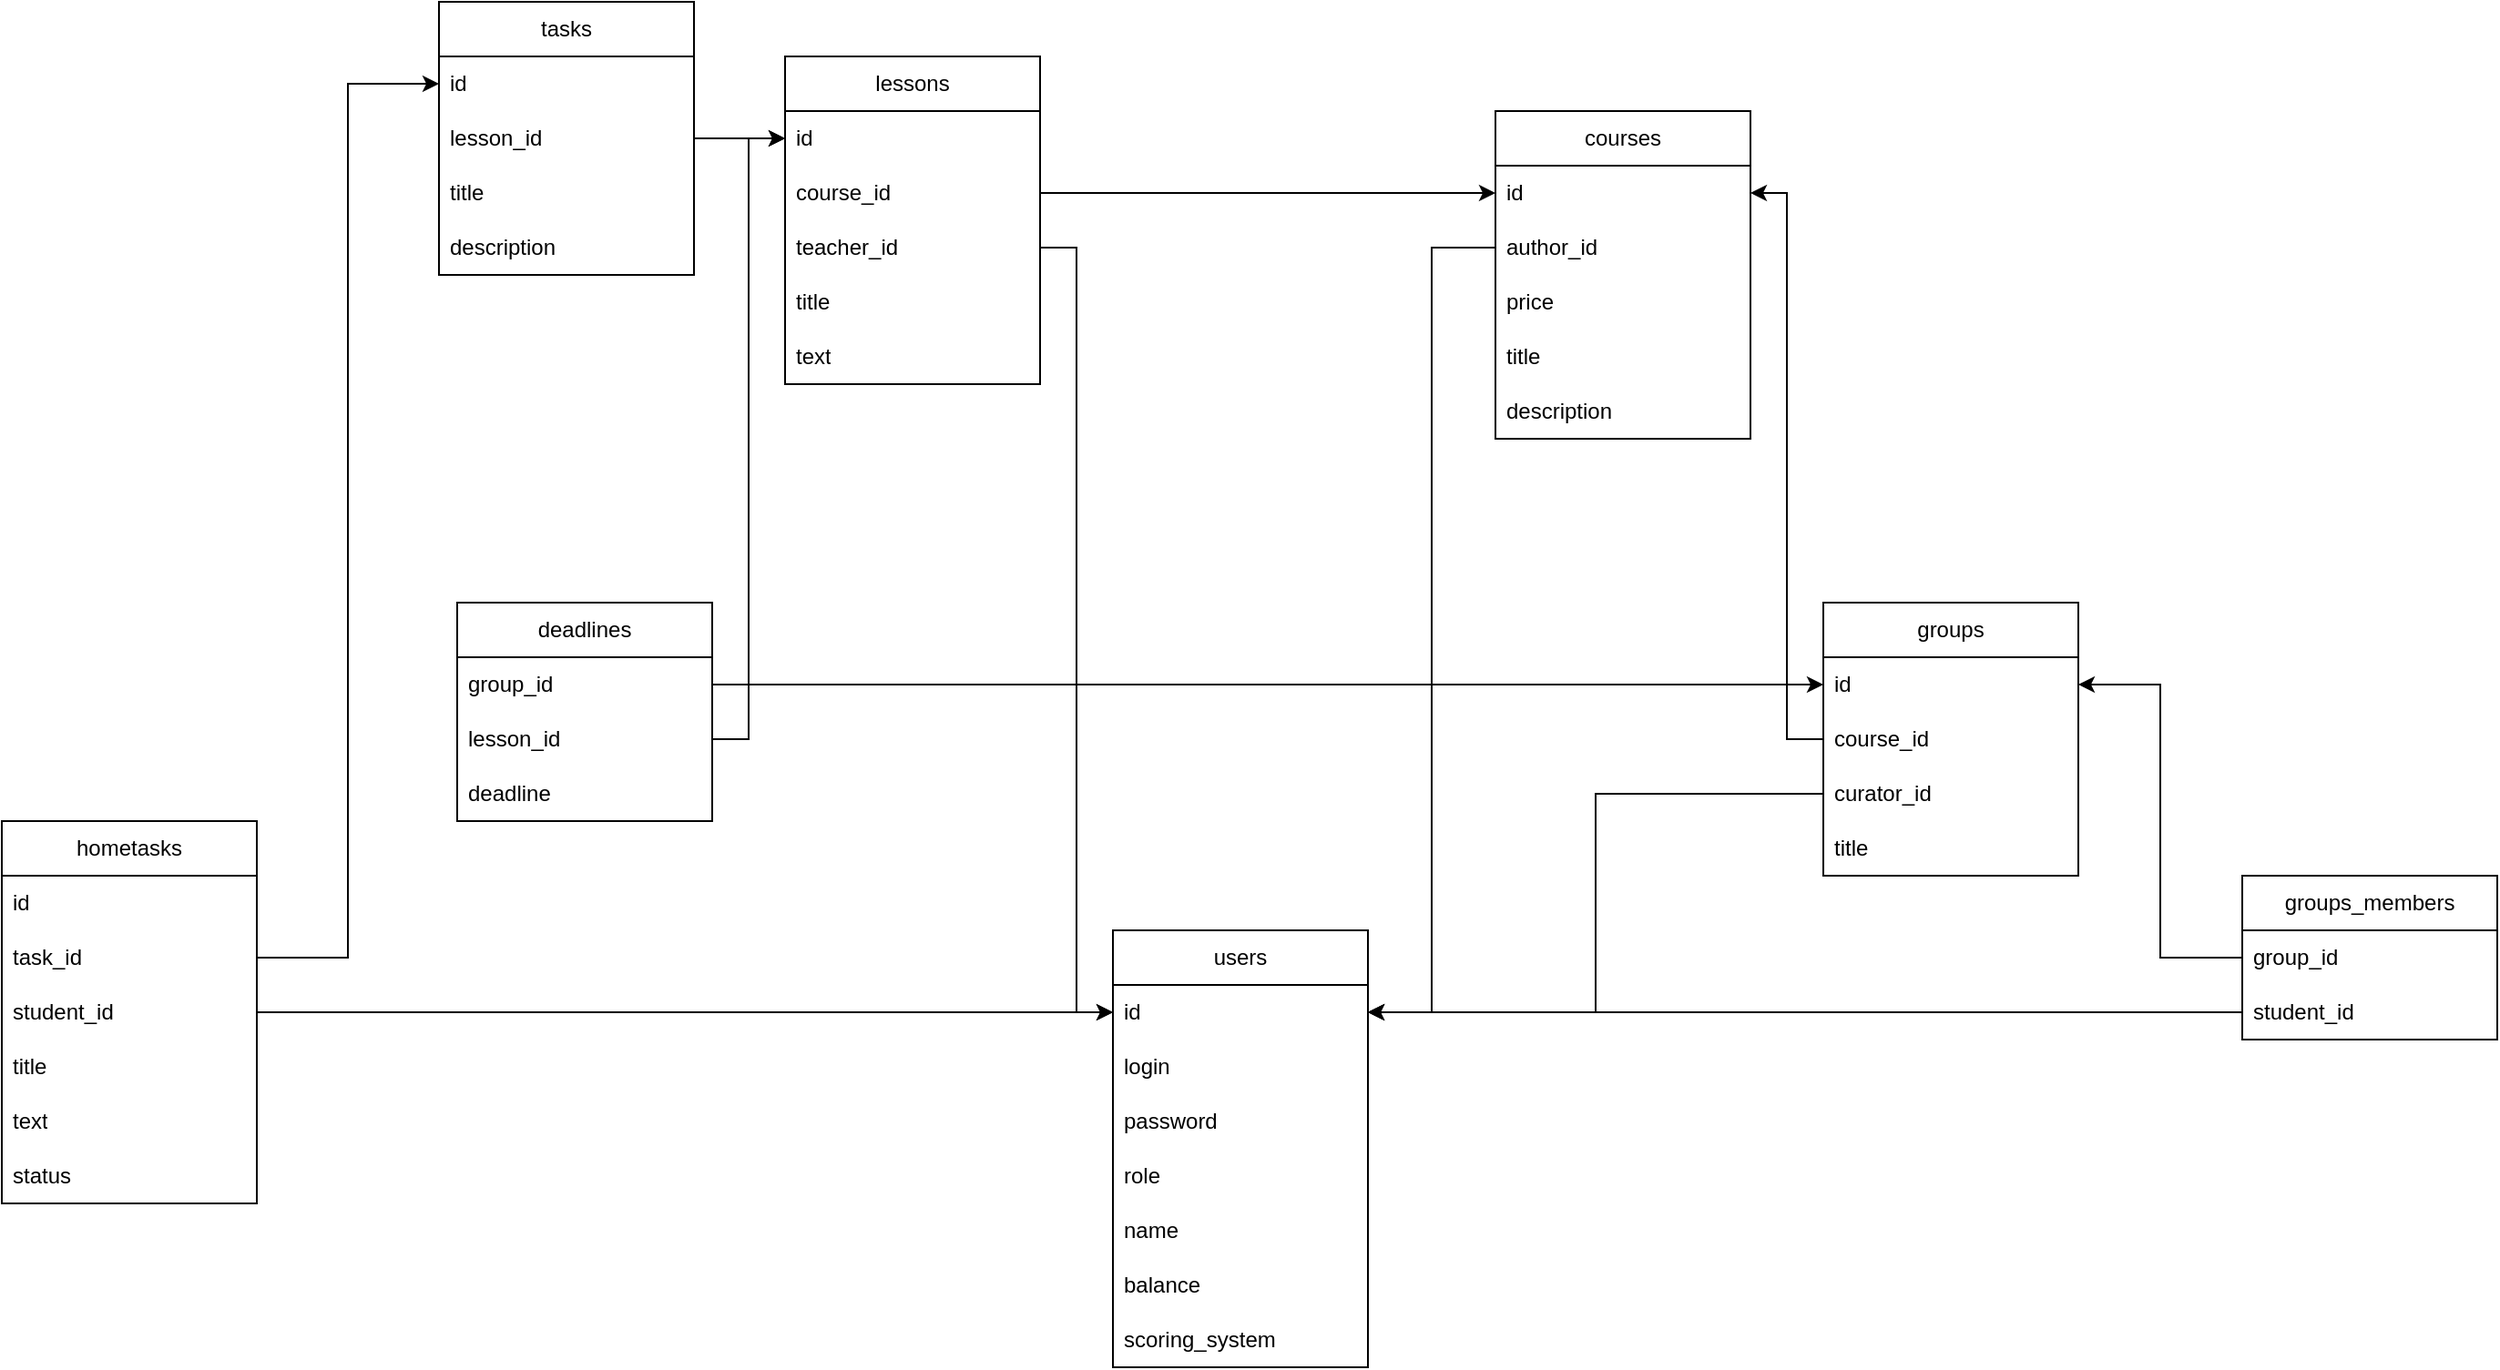 <mxfile version="23.1.6" type="device">
  <diagram name="Страница — 1" id="DYsADFiljqPSkv-M3aBB">
    <mxGraphModel dx="1969" dy="1067" grid="1" gridSize="10" guides="1" tooltips="1" connect="1" arrows="1" fold="1" page="1" pageScale="1" pageWidth="827" pageHeight="1169" math="0" shadow="0">
      <root>
        <mxCell id="0" />
        <mxCell id="1" parent="0" />
        <mxCell id="XutX_ySelkIXRmWidPF--1" value="users" style="swimlane;fontStyle=0;childLayout=stackLayout;horizontal=1;startSize=30;horizontalStack=0;resizeParent=1;resizeParentMax=0;resizeLast=0;collapsible=1;marginBottom=0;whiteSpace=wrap;html=1;" vertex="1" parent="1">
          <mxGeometry x="650" y="550" width="140" height="240" as="geometry" />
        </mxCell>
        <mxCell id="XutX_ySelkIXRmWidPF--2" value="id" style="text;strokeColor=none;fillColor=none;align=left;verticalAlign=middle;spacingLeft=4;spacingRight=4;overflow=hidden;points=[[0,0.5],[1,0.5]];portConstraint=eastwest;rotatable=0;whiteSpace=wrap;html=1;" vertex="1" parent="XutX_ySelkIXRmWidPF--1">
          <mxGeometry y="30" width="140" height="30" as="geometry" />
        </mxCell>
        <mxCell id="XutX_ySelkIXRmWidPF--3" value="&lt;div&gt;login&lt;/div&gt;" style="text;strokeColor=none;fillColor=none;align=left;verticalAlign=middle;spacingLeft=4;spacingRight=4;overflow=hidden;points=[[0,0.5],[1,0.5]];portConstraint=eastwest;rotatable=0;whiteSpace=wrap;html=1;" vertex="1" parent="XutX_ySelkIXRmWidPF--1">
          <mxGeometry y="60" width="140" height="30" as="geometry" />
        </mxCell>
        <mxCell id="XutX_ySelkIXRmWidPF--4" value="password" style="text;strokeColor=none;fillColor=none;align=left;verticalAlign=middle;spacingLeft=4;spacingRight=4;overflow=hidden;points=[[0,0.5],[1,0.5]];portConstraint=eastwest;rotatable=0;whiteSpace=wrap;html=1;" vertex="1" parent="XutX_ySelkIXRmWidPF--1">
          <mxGeometry y="90" width="140" height="30" as="geometry" />
        </mxCell>
        <mxCell id="XutX_ySelkIXRmWidPF--5" value="role" style="text;strokeColor=none;fillColor=none;align=left;verticalAlign=middle;spacingLeft=4;spacingRight=4;overflow=hidden;points=[[0,0.5],[1,0.5]];portConstraint=eastwest;rotatable=0;whiteSpace=wrap;html=1;" vertex="1" parent="XutX_ySelkIXRmWidPF--1">
          <mxGeometry y="120" width="140" height="30" as="geometry" />
        </mxCell>
        <mxCell id="XutX_ySelkIXRmWidPF--6" value="name" style="text;strokeColor=none;fillColor=none;align=left;verticalAlign=middle;spacingLeft=4;spacingRight=4;overflow=hidden;points=[[0,0.5],[1,0.5]];portConstraint=eastwest;rotatable=0;whiteSpace=wrap;html=1;" vertex="1" parent="XutX_ySelkIXRmWidPF--1">
          <mxGeometry y="150" width="140" height="30" as="geometry" />
        </mxCell>
        <mxCell id="XutX_ySelkIXRmWidPF--7" value="balance" style="text;strokeColor=none;fillColor=none;align=left;verticalAlign=middle;spacingLeft=4;spacingRight=4;overflow=hidden;points=[[0,0.5],[1,0.5]];portConstraint=eastwest;rotatable=0;whiteSpace=wrap;html=1;" vertex="1" parent="XutX_ySelkIXRmWidPF--1">
          <mxGeometry y="180" width="140" height="30" as="geometry" />
        </mxCell>
        <mxCell id="XutX_ySelkIXRmWidPF--8" value="scoring_system" style="text;strokeColor=none;fillColor=none;align=left;verticalAlign=middle;spacingLeft=4;spacingRight=4;overflow=hidden;points=[[0,0.5],[1,0.5]];portConstraint=eastwest;rotatable=0;whiteSpace=wrap;html=1;" vertex="1" parent="XutX_ySelkIXRmWidPF--1">
          <mxGeometry y="210" width="140" height="30" as="geometry" />
        </mxCell>
        <mxCell id="XutX_ySelkIXRmWidPF--9" value="courses" style="swimlane;fontStyle=0;childLayout=stackLayout;horizontal=1;startSize=30;horizontalStack=0;resizeParent=1;resizeParentMax=0;resizeLast=0;collapsible=1;marginBottom=0;whiteSpace=wrap;html=1;" vertex="1" parent="1">
          <mxGeometry x="860" y="100" width="140" height="180" as="geometry" />
        </mxCell>
        <mxCell id="XutX_ySelkIXRmWidPF--10" value="id" style="text;strokeColor=none;fillColor=none;align=left;verticalAlign=middle;spacingLeft=4;spacingRight=4;overflow=hidden;points=[[0,0.5],[1,0.5]];portConstraint=eastwest;rotatable=0;whiteSpace=wrap;html=1;" vertex="1" parent="XutX_ySelkIXRmWidPF--9">
          <mxGeometry y="30" width="140" height="30" as="geometry" />
        </mxCell>
        <mxCell id="XutX_ySelkIXRmWidPF--11" value="author_id" style="text;strokeColor=none;fillColor=none;align=left;verticalAlign=middle;spacingLeft=4;spacingRight=4;overflow=hidden;points=[[0,0.5],[1,0.5]];portConstraint=eastwest;rotatable=0;whiteSpace=wrap;html=1;" vertex="1" parent="XutX_ySelkIXRmWidPF--9">
          <mxGeometry y="60" width="140" height="30" as="geometry" />
        </mxCell>
        <mxCell id="XutX_ySelkIXRmWidPF--12" value="price" style="text;strokeColor=none;fillColor=none;align=left;verticalAlign=middle;spacingLeft=4;spacingRight=4;overflow=hidden;points=[[0,0.5],[1,0.5]];portConstraint=eastwest;rotatable=0;whiteSpace=wrap;html=1;" vertex="1" parent="XutX_ySelkIXRmWidPF--9">
          <mxGeometry y="90" width="140" height="30" as="geometry" />
        </mxCell>
        <mxCell id="XutX_ySelkIXRmWidPF--13" value="title" style="text;strokeColor=none;fillColor=none;align=left;verticalAlign=middle;spacingLeft=4;spacingRight=4;overflow=hidden;points=[[0,0.5],[1,0.5]];portConstraint=eastwest;rotatable=0;whiteSpace=wrap;html=1;" vertex="1" parent="XutX_ySelkIXRmWidPF--9">
          <mxGeometry y="120" width="140" height="30" as="geometry" />
        </mxCell>
        <mxCell id="XutX_ySelkIXRmWidPF--14" value="description" style="text;strokeColor=none;fillColor=none;align=left;verticalAlign=middle;spacingLeft=4;spacingRight=4;overflow=hidden;points=[[0,0.5],[1,0.5]];portConstraint=eastwest;rotatable=0;whiteSpace=wrap;html=1;" vertex="1" parent="XutX_ySelkIXRmWidPF--9">
          <mxGeometry y="150" width="140" height="30" as="geometry" />
        </mxCell>
        <mxCell id="XutX_ySelkIXRmWidPF--17" value="groups" style="swimlane;fontStyle=0;childLayout=stackLayout;horizontal=1;startSize=30;horizontalStack=0;resizeParent=1;resizeParentMax=0;resizeLast=0;collapsible=1;marginBottom=0;whiteSpace=wrap;html=1;" vertex="1" parent="1">
          <mxGeometry x="1040" y="370" width="140" height="150" as="geometry" />
        </mxCell>
        <mxCell id="XutX_ySelkIXRmWidPF--18" value="id" style="text;strokeColor=none;fillColor=none;align=left;verticalAlign=middle;spacingLeft=4;spacingRight=4;overflow=hidden;points=[[0,0.5],[1,0.5]];portConstraint=eastwest;rotatable=0;whiteSpace=wrap;html=1;" vertex="1" parent="XutX_ySelkIXRmWidPF--17">
          <mxGeometry y="30" width="140" height="30" as="geometry" />
        </mxCell>
        <mxCell id="XutX_ySelkIXRmWidPF--19" value="course_id" style="text;strokeColor=none;fillColor=none;align=left;verticalAlign=middle;spacingLeft=4;spacingRight=4;overflow=hidden;points=[[0,0.5],[1,0.5]];portConstraint=eastwest;rotatable=0;whiteSpace=wrap;html=1;" vertex="1" parent="XutX_ySelkIXRmWidPF--17">
          <mxGeometry y="60" width="140" height="30" as="geometry" />
        </mxCell>
        <mxCell id="XutX_ySelkIXRmWidPF--20" value="curator_id" style="text;strokeColor=none;fillColor=none;align=left;verticalAlign=middle;spacingLeft=4;spacingRight=4;overflow=hidden;points=[[0,0.5],[1,0.5]];portConstraint=eastwest;rotatable=0;whiteSpace=wrap;html=1;" vertex="1" parent="XutX_ySelkIXRmWidPF--17">
          <mxGeometry y="90" width="140" height="30" as="geometry" />
        </mxCell>
        <mxCell id="XutX_ySelkIXRmWidPF--21" value="title" style="text;strokeColor=none;fillColor=none;align=left;verticalAlign=middle;spacingLeft=4;spacingRight=4;overflow=hidden;points=[[0,0.5],[1,0.5]];portConstraint=eastwest;rotatable=0;whiteSpace=wrap;html=1;" vertex="1" parent="XutX_ySelkIXRmWidPF--17">
          <mxGeometry y="120" width="140" height="30" as="geometry" />
        </mxCell>
        <mxCell id="XutX_ySelkIXRmWidPF--23" value="groups_members" style="swimlane;fontStyle=0;childLayout=stackLayout;horizontal=1;startSize=30;horizontalStack=0;resizeParent=1;resizeParentMax=0;resizeLast=0;collapsible=1;marginBottom=0;whiteSpace=wrap;html=1;" vertex="1" parent="1">
          <mxGeometry x="1270" y="520" width="140" height="90" as="geometry" />
        </mxCell>
        <mxCell id="XutX_ySelkIXRmWidPF--24" value="group_id" style="text;strokeColor=none;fillColor=none;align=left;verticalAlign=middle;spacingLeft=4;spacingRight=4;overflow=hidden;points=[[0,0.5],[1,0.5]];portConstraint=eastwest;rotatable=0;whiteSpace=wrap;html=1;" vertex="1" parent="XutX_ySelkIXRmWidPF--23">
          <mxGeometry y="30" width="140" height="30" as="geometry" />
        </mxCell>
        <mxCell id="XutX_ySelkIXRmWidPF--25" value="student_id" style="text;strokeColor=none;fillColor=none;align=left;verticalAlign=middle;spacingLeft=4;spacingRight=4;overflow=hidden;points=[[0,0.5],[1,0.5]];portConstraint=eastwest;rotatable=0;whiteSpace=wrap;html=1;" vertex="1" parent="XutX_ySelkIXRmWidPF--23">
          <mxGeometry y="60" width="140" height="30" as="geometry" />
        </mxCell>
        <mxCell id="XutX_ySelkIXRmWidPF--28" value="lessons" style="swimlane;fontStyle=0;childLayout=stackLayout;horizontal=1;startSize=30;horizontalStack=0;resizeParent=1;resizeParentMax=0;resizeLast=0;collapsible=1;marginBottom=0;whiteSpace=wrap;html=1;" vertex="1" parent="1">
          <mxGeometry x="470" y="70" width="140" height="180" as="geometry" />
        </mxCell>
        <mxCell id="XutX_ySelkIXRmWidPF--29" value="id" style="text;strokeColor=none;fillColor=none;align=left;verticalAlign=middle;spacingLeft=4;spacingRight=4;overflow=hidden;points=[[0,0.5],[1,0.5]];portConstraint=eastwest;rotatable=0;whiteSpace=wrap;html=1;" vertex="1" parent="XutX_ySelkIXRmWidPF--28">
          <mxGeometry y="30" width="140" height="30" as="geometry" />
        </mxCell>
        <mxCell id="XutX_ySelkIXRmWidPF--30" value="course_id" style="text;strokeColor=none;fillColor=none;align=left;verticalAlign=middle;spacingLeft=4;spacingRight=4;overflow=hidden;points=[[0,0.5],[1,0.5]];portConstraint=eastwest;rotatable=0;whiteSpace=wrap;html=1;" vertex="1" parent="XutX_ySelkIXRmWidPF--28">
          <mxGeometry y="60" width="140" height="30" as="geometry" />
        </mxCell>
        <mxCell id="XutX_ySelkIXRmWidPF--31" value="teacher_id" style="text;strokeColor=none;fillColor=none;align=left;verticalAlign=middle;spacingLeft=4;spacingRight=4;overflow=hidden;points=[[0,0.5],[1,0.5]];portConstraint=eastwest;rotatable=0;whiteSpace=wrap;html=1;" vertex="1" parent="XutX_ySelkIXRmWidPF--28">
          <mxGeometry y="90" width="140" height="30" as="geometry" />
        </mxCell>
        <mxCell id="XutX_ySelkIXRmWidPF--34" value="title" style="text;strokeColor=none;fillColor=none;align=left;verticalAlign=middle;spacingLeft=4;spacingRight=4;overflow=hidden;points=[[0,0.5],[1,0.5]];portConstraint=eastwest;rotatable=0;whiteSpace=wrap;html=1;" vertex="1" parent="XutX_ySelkIXRmWidPF--28">
          <mxGeometry y="120" width="140" height="30" as="geometry" />
        </mxCell>
        <mxCell id="XutX_ySelkIXRmWidPF--35" value="text" style="text;strokeColor=none;fillColor=none;align=left;verticalAlign=middle;spacingLeft=4;spacingRight=4;overflow=hidden;points=[[0,0.5],[1,0.5]];portConstraint=eastwest;rotatable=0;whiteSpace=wrap;html=1;" vertex="1" parent="XutX_ySelkIXRmWidPF--28">
          <mxGeometry y="150" width="140" height="30" as="geometry" />
        </mxCell>
        <mxCell id="XutX_ySelkIXRmWidPF--36" value="tasks" style="swimlane;fontStyle=0;childLayout=stackLayout;horizontal=1;startSize=30;horizontalStack=0;resizeParent=1;resizeParentMax=0;resizeLast=0;collapsible=1;marginBottom=0;whiteSpace=wrap;html=1;" vertex="1" parent="1">
          <mxGeometry x="280" y="40" width="140" height="150" as="geometry" />
        </mxCell>
        <mxCell id="XutX_ySelkIXRmWidPF--37" value="id" style="text;strokeColor=none;fillColor=none;align=left;verticalAlign=middle;spacingLeft=4;spacingRight=4;overflow=hidden;points=[[0,0.5],[1,0.5]];portConstraint=eastwest;rotatable=0;whiteSpace=wrap;html=1;" vertex="1" parent="XutX_ySelkIXRmWidPF--36">
          <mxGeometry y="30" width="140" height="30" as="geometry" />
        </mxCell>
        <mxCell id="XutX_ySelkIXRmWidPF--38" value="&lt;div&gt;lesson_id&lt;/div&gt;" style="text;strokeColor=none;fillColor=none;align=left;verticalAlign=middle;spacingLeft=4;spacingRight=4;overflow=hidden;points=[[0,0.5],[1,0.5]];portConstraint=eastwest;rotatable=0;whiteSpace=wrap;html=1;" vertex="1" parent="XutX_ySelkIXRmWidPF--36">
          <mxGeometry y="60" width="140" height="30" as="geometry" />
        </mxCell>
        <mxCell id="XutX_ySelkIXRmWidPF--40" value="title" style="text;strokeColor=none;fillColor=none;align=left;verticalAlign=middle;spacingLeft=4;spacingRight=4;overflow=hidden;points=[[0,0.5],[1,0.5]];portConstraint=eastwest;rotatable=0;whiteSpace=wrap;html=1;" vertex="1" parent="XutX_ySelkIXRmWidPF--36">
          <mxGeometry y="90" width="140" height="30" as="geometry" />
        </mxCell>
        <mxCell id="XutX_ySelkIXRmWidPF--41" value="description" style="text;strokeColor=none;fillColor=none;align=left;verticalAlign=middle;spacingLeft=4;spacingRight=4;overflow=hidden;points=[[0,0.5],[1,0.5]];portConstraint=eastwest;rotatable=0;whiteSpace=wrap;html=1;" vertex="1" parent="XutX_ySelkIXRmWidPF--36">
          <mxGeometry y="120" width="140" height="30" as="geometry" />
        </mxCell>
        <mxCell id="XutX_ySelkIXRmWidPF--42" value="hometasks" style="swimlane;fontStyle=0;childLayout=stackLayout;horizontal=1;startSize=30;horizontalStack=0;resizeParent=1;resizeParentMax=0;resizeLast=0;collapsible=1;marginBottom=0;whiteSpace=wrap;html=1;" vertex="1" parent="1">
          <mxGeometry x="40" y="490" width="140" height="210" as="geometry" />
        </mxCell>
        <mxCell id="XutX_ySelkIXRmWidPF--43" value="id" style="text;strokeColor=none;fillColor=none;align=left;verticalAlign=middle;spacingLeft=4;spacingRight=4;overflow=hidden;points=[[0,0.5],[1,0.5]];portConstraint=eastwest;rotatable=0;whiteSpace=wrap;html=1;" vertex="1" parent="XutX_ySelkIXRmWidPF--42">
          <mxGeometry y="30" width="140" height="30" as="geometry" />
        </mxCell>
        <mxCell id="XutX_ySelkIXRmWidPF--44" value="task_id" style="text;strokeColor=none;fillColor=none;align=left;verticalAlign=middle;spacingLeft=4;spacingRight=4;overflow=hidden;points=[[0,0.5],[1,0.5]];portConstraint=eastwest;rotatable=0;whiteSpace=wrap;html=1;" vertex="1" parent="XutX_ySelkIXRmWidPF--42">
          <mxGeometry y="60" width="140" height="30" as="geometry" />
        </mxCell>
        <mxCell id="XutX_ySelkIXRmWidPF--45" value="student_id" style="text;strokeColor=none;fillColor=none;align=left;verticalAlign=middle;spacingLeft=4;spacingRight=4;overflow=hidden;points=[[0,0.5],[1,0.5]];portConstraint=eastwest;rotatable=0;whiteSpace=wrap;html=1;" vertex="1" parent="XutX_ySelkIXRmWidPF--42">
          <mxGeometry y="90" width="140" height="30" as="geometry" />
        </mxCell>
        <mxCell id="XutX_ySelkIXRmWidPF--46" value="title" style="text;strokeColor=none;fillColor=none;align=left;verticalAlign=middle;spacingLeft=4;spacingRight=4;overflow=hidden;points=[[0,0.5],[1,0.5]];portConstraint=eastwest;rotatable=0;whiteSpace=wrap;html=1;" vertex="1" parent="XutX_ySelkIXRmWidPF--42">
          <mxGeometry y="120" width="140" height="30" as="geometry" />
        </mxCell>
        <mxCell id="XutX_ySelkIXRmWidPF--47" value="text" style="text;strokeColor=none;fillColor=none;align=left;verticalAlign=middle;spacingLeft=4;spacingRight=4;overflow=hidden;points=[[0,0.5],[1,0.5]];portConstraint=eastwest;rotatable=0;whiteSpace=wrap;html=1;" vertex="1" parent="XutX_ySelkIXRmWidPF--42">
          <mxGeometry y="150" width="140" height="30" as="geometry" />
        </mxCell>
        <mxCell id="XutX_ySelkIXRmWidPF--48" value="status" style="text;strokeColor=none;fillColor=none;align=left;verticalAlign=middle;spacingLeft=4;spacingRight=4;overflow=hidden;points=[[0,0.5],[1,0.5]];portConstraint=eastwest;rotatable=0;whiteSpace=wrap;html=1;" vertex="1" parent="XutX_ySelkIXRmWidPF--42">
          <mxGeometry y="180" width="140" height="30" as="geometry" />
        </mxCell>
        <mxCell id="XutX_ySelkIXRmWidPF--49" value="deadlines" style="swimlane;fontStyle=0;childLayout=stackLayout;horizontal=1;startSize=30;horizontalStack=0;resizeParent=1;resizeParentMax=0;resizeLast=0;collapsible=1;marginBottom=0;whiteSpace=wrap;html=1;" vertex="1" parent="1">
          <mxGeometry x="290" y="370" width="140" height="120" as="geometry" />
        </mxCell>
        <mxCell id="XutX_ySelkIXRmWidPF--51" value="group_id" style="text;strokeColor=none;fillColor=none;align=left;verticalAlign=middle;spacingLeft=4;spacingRight=4;overflow=hidden;points=[[0,0.5],[1,0.5]];portConstraint=eastwest;rotatable=0;whiteSpace=wrap;html=1;" vertex="1" parent="XutX_ySelkIXRmWidPF--49">
          <mxGeometry y="30" width="140" height="30" as="geometry" />
        </mxCell>
        <mxCell id="XutX_ySelkIXRmWidPF--52" value="lesson_id" style="text;strokeColor=none;fillColor=none;align=left;verticalAlign=middle;spacingLeft=4;spacingRight=4;overflow=hidden;points=[[0,0.5],[1,0.5]];portConstraint=eastwest;rotatable=0;whiteSpace=wrap;html=1;" vertex="1" parent="XutX_ySelkIXRmWidPF--49">
          <mxGeometry y="60" width="140" height="30" as="geometry" />
        </mxCell>
        <mxCell id="XutX_ySelkIXRmWidPF--53" value="deadline" style="text;strokeColor=none;fillColor=none;align=left;verticalAlign=middle;spacingLeft=4;spacingRight=4;overflow=hidden;points=[[0,0.5],[1,0.5]];portConstraint=eastwest;rotatable=0;whiteSpace=wrap;html=1;" vertex="1" parent="XutX_ySelkIXRmWidPF--49">
          <mxGeometry y="90" width="140" height="30" as="geometry" />
        </mxCell>
        <mxCell id="XutX_ySelkIXRmWidPF--62" style="edgeStyle=orthogonalEdgeStyle;rounded=0;orthogonalLoop=1;jettySize=auto;html=1;" edge="1" parent="1" source="XutX_ySelkIXRmWidPF--30" target="XutX_ySelkIXRmWidPF--10">
          <mxGeometry relative="1" as="geometry" />
        </mxCell>
        <mxCell id="XutX_ySelkIXRmWidPF--67" style="edgeStyle=orthogonalEdgeStyle;rounded=0;orthogonalLoop=1;jettySize=auto;html=1;" edge="1" parent="1" source="XutX_ySelkIXRmWidPF--20" target="XutX_ySelkIXRmWidPF--2">
          <mxGeometry relative="1" as="geometry" />
        </mxCell>
        <mxCell id="XutX_ySelkIXRmWidPF--68" style="edgeStyle=orthogonalEdgeStyle;rounded=0;orthogonalLoop=1;jettySize=auto;html=1;" edge="1" parent="1" source="XutX_ySelkIXRmWidPF--19" target="XutX_ySelkIXRmWidPF--10">
          <mxGeometry relative="1" as="geometry" />
        </mxCell>
        <mxCell id="XutX_ySelkIXRmWidPF--69" style="edgeStyle=orthogonalEdgeStyle;rounded=0;orthogonalLoop=1;jettySize=auto;html=1;" edge="1" parent="1" source="XutX_ySelkIXRmWidPF--31" target="XutX_ySelkIXRmWidPF--2">
          <mxGeometry relative="1" as="geometry" />
        </mxCell>
        <mxCell id="XutX_ySelkIXRmWidPF--70" style="edgeStyle=orthogonalEdgeStyle;rounded=0;orthogonalLoop=1;jettySize=auto;html=1;" edge="1" parent="1" source="XutX_ySelkIXRmWidPF--38" target="XutX_ySelkIXRmWidPF--29">
          <mxGeometry relative="1" as="geometry" />
        </mxCell>
        <mxCell id="XutX_ySelkIXRmWidPF--71" style="edgeStyle=orthogonalEdgeStyle;rounded=0;orthogonalLoop=1;jettySize=auto;html=1;" edge="1" parent="1" source="XutX_ySelkIXRmWidPF--24" target="XutX_ySelkIXRmWidPF--18">
          <mxGeometry relative="1" as="geometry" />
        </mxCell>
        <mxCell id="XutX_ySelkIXRmWidPF--72" style="edgeStyle=orthogonalEdgeStyle;rounded=0;orthogonalLoop=1;jettySize=auto;html=1;" edge="1" parent="1" source="XutX_ySelkIXRmWidPF--25" target="XutX_ySelkIXRmWidPF--2">
          <mxGeometry relative="1" as="geometry" />
        </mxCell>
        <mxCell id="XutX_ySelkIXRmWidPF--74" style="edgeStyle=orthogonalEdgeStyle;rounded=0;orthogonalLoop=1;jettySize=auto;html=1;" edge="1" parent="1" source="XutX_ySelkIXRmWidPF--11" target="XutX_ySelkIXRmWidPF--2">
          <mxGeometry relative="1" as="geometry" />
        </mxCell>
        <mxCell id="XutX_ySelkIXRmWidPF--75" style="edgeStyle=orthogonalEdgeStyle;rounded=0;orthogonalLoop=1;jettySize=auto;html=1;" edge="1" parent="1" source="XutX_ySelkIXRmWidPF--51" target="XutX_ySelkIXRmWidPF--18">
          <mxGeometry relative="1" as="geometry" />
        </mxCell>
        <mxCell id="XutX_ySelkIXRmWidPF--76" style="edgeStyle=orthogonalEdgeStyle;rounded=0;orthogonalLoop=1;jettySize=auto;html=1;" edge="1" parent="1" source="XutX_ySelkIXRmWidPF--52" target="XutX_ySelkIXRmWidPF--29">
          <mxGeometry relative="1" as="geometry" />
        </mxCell>
        <mxCell id="XutX_ySelkIXRmWidPF--77" style="edgeStyle=orthogonalEdgeStyle;rounded=0;orthogonalLoop=1;jettySize=auto;html=1;" edge="1" parent="1" source="XutX_ySelkIXRmWidPF--44" target="XutX_ySelkIXRmWidPF--37">
          <mxGeometry relative="1" as="geometry" />
        </mxCell>
        <mxCell id="XutX_ySelkIXRmWidPF--78" style="edgeStyle=orthogonalEdgeStyle;rounded=0;orthogonalLoop=1;jettySize=auto;html=1;" edge="1" parent="1" source="XutX_ySelkIXRmWidPF--45" target="XutX_ySelkIXRmWidPF--2">
          <mxGeometry relative="1" as="geometry" />
        </mxCell>
      </root>
    </mxGraphModel>
  </diagram>
</mxfile>
